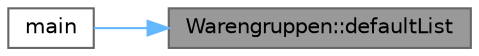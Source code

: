 digraph "Warengruppen::defaultList"
{
 // INTERACTIVE_SVG=YES
 // LATEX_PDF_SIZE
  bgcolor="transparent";
  edge [fontname=Helvetica,fontsize=10,labelfontname=Helvetica,labelfontsize=10];
  node [fontname=Helvetica,fontsize=10,shape=box,height=0.2,width=0.4];
  rankdir="RL";
  Node1 [id="Node000001",label="Warengruppen::defaultList",height=0.2,width=0.4,color="gray40", fillcolor="grey60", style="filled", fontcolor="black",tooltip="Setzt eine Standard-Warengruppenliste."];
  Node1 -> Node2 [id="edge2_Node000001_Node000002",dir="back",color="steelblue1",style="solid",tooltip=" "];
  Node2 [id="Node000002",label="main",height=0.2,width=0.4,color="grey40", fillcolor="white", style="filled",URL="$main_8cc.html#a0ddf1224851353fc92bfbff6f499fa97",tooltip="Lesen und Schreiben von Artikel aus Dateien."];
}
